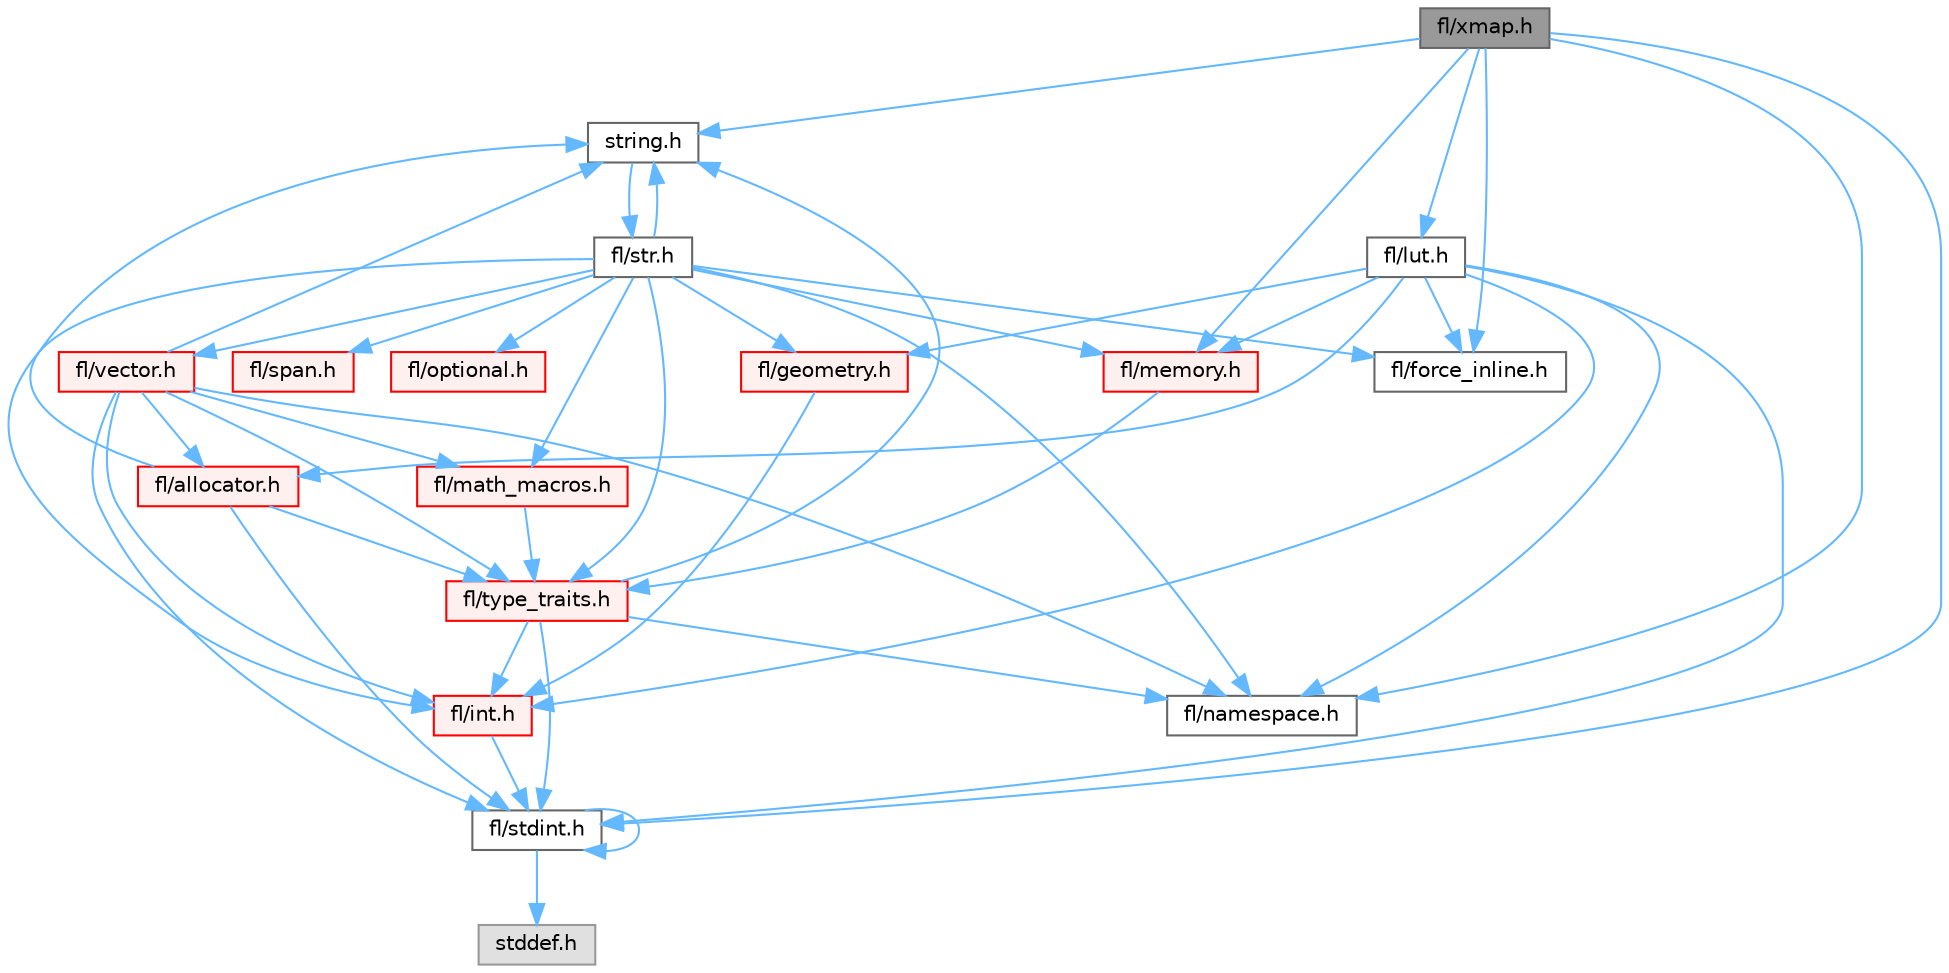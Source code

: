 digraph "fl/xmap.h"
{
 // INTERACTIVE_SVG=YES
 // LATEX_PDF_SIZE
  bgcolor="transparent";
  edge [fontname=Helvetica,fontsize=10,labelfontname=Helvetica,labelfontsize=10];
  node [fontname=Helvetica,fontsize=10,shape=box,height=0.2,width=0.4];
  Node1 [id="Node000001",label="fl/xmap.h",height=0.2,width=0.4,color="gray40", fillcolor="grey60", style="filled", fontcolor="black",tooltip=" "];
  Node1 -> Node2 [id="edge1_Node000001_Node000002",color="steelblue1",style="solid",tooltip=" "];
  Node2 [id="Node000002",label="fl/stdint.h",height=0.2,width=0.4,color="grey40", fillcolor="white", style="filled",URL="$df/dd8/stdint_8h.html",tooltip=" "];
  Node2 -> Node3 [id="edge2_Node000002_Node000003",color="steelblue1",style="solid",tooltip=" "];
  Node3 [id="Node000003",label="stddef.h",height=0.2,width=0.4,color="grey60", fillcolor="#E0E0E0", style="filled",tooltip=" "];
  Node2 -> Node2 [id="edge3_Node000002_Node000002",color="steelblue1",style="solid",tooltip=" "];
  Node1 -> Node4 [id="edge4_Node000001_Node000004",color="steelblue1",style="solid",tooltip=" "];
  Node4 [id="Node000004",label="string.h",height=0.2,width=0.4,color="grey40", fillcolor="white", style="filled",URL="$da/d66/string_8h.html",tooltip=" "];
  Node4 -> Node5 [id="edge5_Node000004_Node000005",color="steelblue1",style="solid",tooltip=" "];
  Node5 [id="Node000005",label="fl/str.h",height=0.2,width=0.4,color="grey40", fillcolor="white", style="filled",URL="$d1/d93/str_8h.html",tooltip=" "];
  Node5 -> Node6 [id="edge6_Node000005_Node000006",color="steelblue1",style="solid",tooltip=" "];
  Node6 [id="Node000006",label="fl/int.h",height=0.2,width=0.4,color="red", fillcolor="#FFF0F0", style="filled",URL="$d3/d7e/int_8h.html",tooltip=" "];
  Node6 -> Node2 [id="edge7_Node000006_Node000002",color="steelblue1",style="solid",tooltip=" "];
  Node5 -> Node4 [id="edge8_Node000005_Node000004",color="steelblue1",style="solid",tooltip=" "];
  Node5 -> Node8 [id="edge9_Node000005_Node000008",color="steelblue1",style="solid",tooltip=" "];
  Node8 [id="Node000008",label="fl/geometry.h",height=0.2,width=0.4,color="red", fillcolor="#FFF0F0", style="filled",URL="$d4/d67/geometry_8h.html",tooltip=" "];
  Node8 -> Node6 [id="edge10_Node000008_Node000006",color="steelblue1",style="solid",tooltip=" "];
  Node5 -> Node14 [id="edge11_Node000005_Node000014",color="steelblue1",style="solid",tooltip=" "];
  Node14 [id="Node000014",label="fl/math_macros.h",height=0.2,width=0.4,color="red", fillcolor="#FFF0F0", style="filled",URL="$d8/db8/math__macros_8h.html",tooltip=" "];
  Node14 -> Node16 [id="edge12_Node000014_Node000016",color="steelblue1",style="solid",tooltip=" "];
  Node16 [id="Node000016",label="fl/type_traits.h",height=0.2,width=0.4,color="red", fillcolor="#FFF0F0", style="filled",URL="$df/d63/type__traits_8h.html",tooltip=" "];
  Node16 -> Node4 [id="edge13_Node000016_Node000004",color="steelblue1",style="solid",tooltip=" "];
  Node16 -> Node2 [id="edge14_Node000016_Node000002",color="steelblue1",style="solid",tooltip=" "];
  Node16 -> Node17 [id="edge15_Node000016_Node000017",color="steelblue1",style="solid",tooltip=" "];
  Node17 [id="Node000017",label="fl/namespace.h",height=0.2,width=0.4,color="grey40", fillcolor="white", style="filled",URL="$df/d2a/namespace_8h.html",tooltip="Implements the FastLED namespace macros."];
  Node16 -> Node6 [id="edge16_Node000016_Node000006",color="steelblue1",style="solid",tooltip=" "];
  Node5 -> Node17 [id="edge17_Node000005_Node000017",color="steelblue1",style="solid",tooltip=" "];
  Node5 -> Node19 [id="edge18_Node000005_Node000019",color="steelblue1",style="solid",tooltip=" "];
  Node19 [id="Node000019",label="fl/memory.h",height=0.2,width=0.4,color="red", fillcolor="#FFF0F0", style="filled",URL="$dc/d18/memory_8h.html",tooltip=" "];
  Node19 -> Node16 [id="edge19_Node000019_Node000016",color="steelblue1",style="solid",tooltip=" "];
  Node5 -> Node45 [id="edge20_Node000005_Node000045",color="steelblue1",style="solid",tooltip=" "];
  Node45 [id="Node000045",label="fl/optional.h",height=0.2,width=0.4,color="red", fillcolor="#FFF0F0", style="filled",URL="$dc/d62/optional_8h.html",tooltip=" "];
  Node5 -> Node16 [id="edge21_Node000005_Node000016",color="steelblue1",style="solid",tooltip=" "];
  Node5 -> Node46 [id="edge22_Node000005_Node000046",color="steelblue1",style="solid",tooltip=" "];
  Node46 [id="Node000046",label="fl/vector.h",height=0.2,width=0.4,color="red", fillcolor="#FFF0F0", style="filled",URL="$d6/d68/vector_8h.html",tooltip=" "];
  Node46 -> Node2 [id="edge23_Node000046_Node000002",color="steelblue1",style="solid",tooltip=" "];
  Node46 -> Node6 [id="edge24_Node000046_Node000006",color="steelblue1",style="solid",tooltip=" "];
  Node46 -> Node4 [id="edge25_Node000046_Node000004",color="steelblue1",style="solid",tooltip=" "];
  Node46 -> Node14 [id="edge26_Node000046_Node000014",color="steelblue1",style="solid",tooltip=" "];
  Node46 -> Node17 [id="edge27_Node000046_Node000017",color="steelblue1",style="solid",tooltip=" "];
  Node46 -> Node28 [id="edge28_Node000046_Node000028",color="steelblue1",style="solid",tooltip=" "];
  Node28 [id="Node000028",label="fl/allocator.h",height=0.2,width=0.4,color="red", fillcolor="#FFF0F0", style="filled",URL="$da/da9/allocator_8h.html",tooltip=" "];
  Node28 -> Node4 [id="edge29_Node000028_Node000004",color="steelblue1",style="solid",tooltip=" "];
  Node28 -> Node16 [id="edge30_Node000028_Node000016",color="steelblue1",style="solid",tooltip=" "];
  Node28 -> Node2 [id="edge31_Node000028_Node000002",color="steelblue1",style="solid",tooltip=" "];
  Node46 -> Node16 [id="edge32_Node000046_Node000016",color="steelblue1",style="solid",tooltip=" "];
  Node5 -> Node49 [id="edge33_Node000005_Node000049",color="steelblue1",style="solid",tooltip=" "];
  Node49 [id="Node000049",label="fl/span.h",height=0.2,width=0.4,color="red", fillcolor="#FFF0F0", style="filled",URL="$d4/d7a/span_8h.html",tooltip=" "];
  Node5 -> Node12 [id="edge34_Node000005_Node000012",color="steelblue1",style="solid",tooltip=" "];
  Node12 [id="Node000012",label="fl/force_inline.h",height=0.2,width=0.4,color="grey40", fillcolor="white", style="filled",URL="$d4/d64/force__inline_8h.html",tooltip=" "];
  Node1 -> Node12 [id="edge35_Node000001_Node000012",color="steelblue1",style="solid",tooltip=" "];
  Node1 -> Node51 [id="edge36_Node000001_Node000051",color="steelblue1",style="solid",tooltip=" "];
  Node51 [id="Node000051",label="fl/lut.h",height=0.2,width=0.4,color="grey40", fillcolor="white", style="filled",URL="$db/d54/lut_8h.html",tooltip=" "];
  Node51 -> Node28 [id="edge37_Node000051_Node000028",color="steelblue1",style="solid",tooltip=" "];
  Node51 -> Node12 [id="edge38_Node000051_Node000012",color="steelblue1",style="solid",tooltip=" "];
  Node51 -> Node19 [id="edge39_Node000051_Node000019",color="steelblue1",style="solid",tooltip=" "];
  Node51 -> Node2 [id="edge40_Node000051_Node000002",color="steelblue1",style="solid",tooltip=" "];
  Node51 -> Node6 [id="edge41_Node000051_Node000006",color="steelblue1",style="solid",tooltip=" "];
  Node51 -> Node8 [id="edge42_Node000051_Node000008",color="steelblue1",style="solid",tooltip=" "];
  Node51 -> Node17 [id="edge43_Node000051_Node000017",color="steelblue1",style="solid",tooltip=" "];
  Node1 -> Node19 [id="edge44_Node000001_Node000019",color="steelblue1",style="solid",tooltip=" "];
  Node1 -> Node17 [id="edge45_Node000001_Node000017",color="steelblue1",style="solid",tooltip=" "];
}
